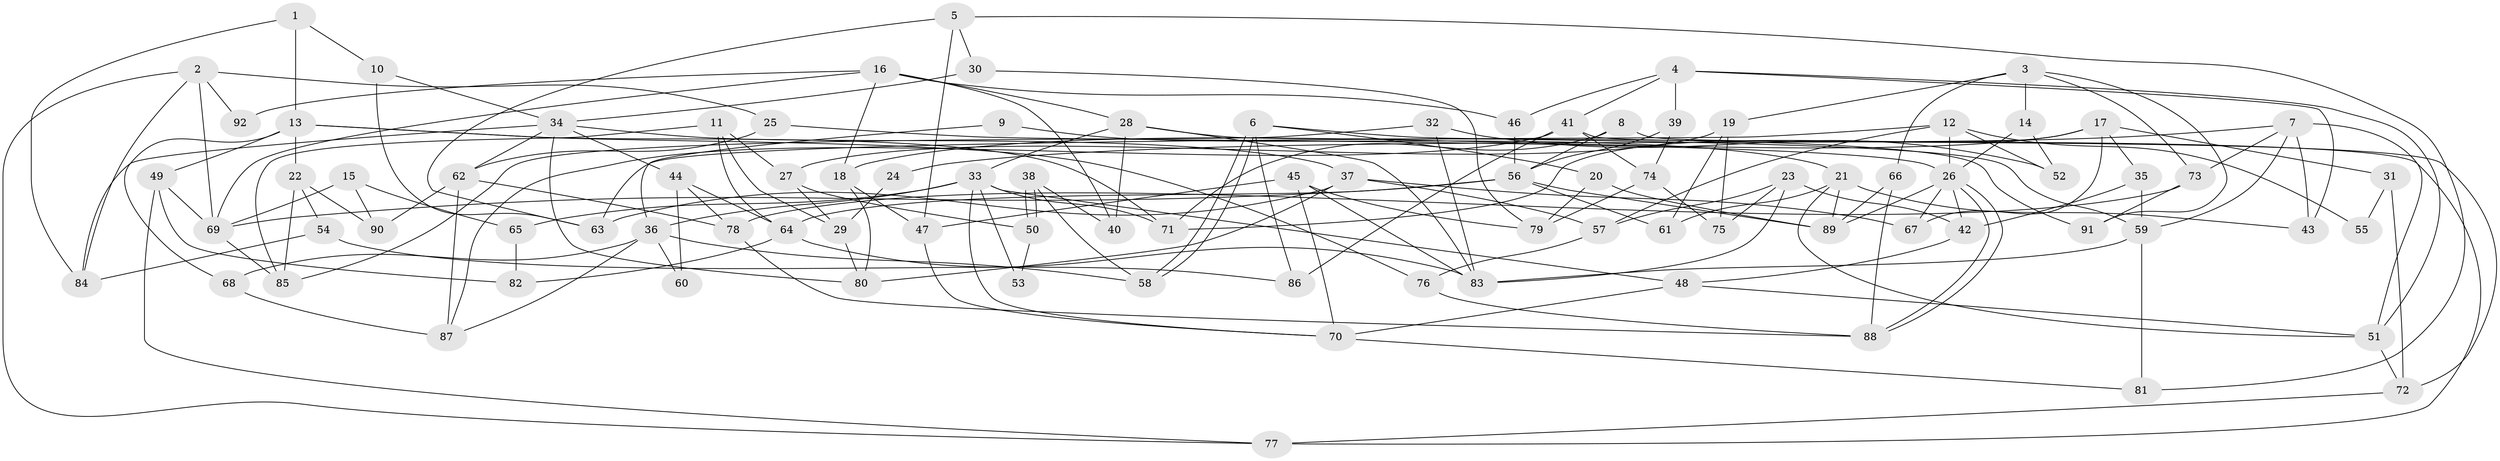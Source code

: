 // coarse degree distribution, {4: 0.2727272727272727, 2: 0.09090909090909091, 5: 0.2, 3: 0.2, 8: 0.03636363636363636, 7: 0.09090909090909091, 6: 0.07272727272727272, 9: 0.01818181818181818, 10: 0.01818181818181818}
// Generated by graph-tools (version 1.1) at 2025/52/03/04/25 21:52:40]
// undirected, 92 vertices, 184 edges
graph export_dot {
graph [start="1"]
  node [color=gray90,style=filled];
  1;
  2;
  3;
  4;
  5;
  6;
  7;
  8;
  9;
  10;
  11;
  12;
  13;
  14;
  15;
  16;
  17;
  18;
  19;
  20;
  21;
  22;
  23;
  24;
  25;
  26;
  27;
  28;
  29;
  30;
  31;
  32;
  33;
  34;
  35;
  36;
  37;
  38;
  39;
  40;
  41;
  42;
  43;
  44;
  45;
  46;
  47;
  48;
  49;
  50;
  51;
  52;
  53;
  54;
  55;
  56;
  57;
  58;
  59;
  60;
  61;
  62;
  63;
  64;
  65;
  66;
  67;
  68;
  69;
  70;
  71;
  72;
  73;
  74;
  75;
  76;
  77;
  78;
  79;
  80;
  81;
  82;
  83;
  84;
  85;
  86;
  87;
  88;
  89;
  90;
  91;
  92;
  1 -- 10;
  1 -- 13;
  1 -- 84;
  2 -- 84;
  2 -- 25;
  2 -- 69;
  2 -- 77;
  2 -- 92;
  3 -- 73;
  3 -- 19;
  3 -- 14;
  3 -- 66;
  3 -- 91;
  4 -- 51;
  4 -- 46;
  4 -- 39;
  4 -- 41;
  4 -- 43;
  5 -- 47;
  5 -- 30;
  5 -- 63;
  5 -- 81;
  6 -- 59;
  6 -- 58;
  6 -- 58;
  6 -- 20;
  6 -- 86;
  7 -- 43;
  7 -- 59;
  7 -- 24;
  7 -- 51;
  7 -- 73;
  8 -- 71;
  8 -- 56;
  8 -- 72;
  9 -- 36;
  9 -- 21;
  10 -- 34;
  10 -- 63;
  11 -- 85;
  11 -- 64;
  11 -- 27;
  11 -- 29;
  12 -- 26;
  12 -- 57;
  12 -- 52;
  12 -- 55;
  12 -- 63;
  13 -- 76;
  13 -- 71;
  13 -- 22;
  13 -- 49;
  13 -- 68;
  14 -- 52;
  14 -- 26;
  15 -- 69;
  15 -- 65;
  15 -- 90;
  16 -- 40;
  16 -- 69;
  16 -- 18;
  16 -- 28;
  16 -- 46;
  16 -- 92;
  17 -- 67;
  17 -- 18;
  17 -- 31;
  17 -- 35;
  17 -- 71;
  18 -- 80;
  18 -- 47;
  19 -- 61;
  19 -- 27;
  19 -- 75;
  20 -- 89;
  20 -- 79;
  21 -- 51;
  21 -- 89;
  21 -- 43;
  21 -- 61;
  22 -- 54;
  22 -- 85;
  22 -- 90;
  23 -- 83;
  23 -- 42;
  23 -- 57;
  23 -- 75;
  24 -- 29;
  25 -- 26;
  25 -- 62;
  26 -- 88;
  26 -- 88;
  26 -- 42;
  26 -- 67;
  26 -- 89;
  27 -- 29;
  27 -- 50;
  28 -- 33;
  28 -- 40;
  28 -- 83;
  28 -- 91;
  29 -- 80;
  30 -- 34;
  30 -- 79;
  31 -- 72;
  31 -- 55;
  32 -- 83;
  32 -- 85;
  32 -- 52;
  33 -- 48;
  33 -- 70;
  33 -- 36;
  33 -- 53;
  33 -- 65;
  33 -- 71;
  34 -- 44;
  34 -- 62;
  34 -- 37;
  34 -- 80;
  34 -- 84;
  35 -- 42;
  35 -- 59;
  36 -- 68;
  36 -- 58;
  36 -- 60;
  36 -- 87;
  37 -- 63;
  37 -- 57;
  37 -- 67;
  37 -- 80;
  38 -- 58;
  38 -- 50;
  38 -- 50;
  38 -- 40;
  39 -- 56;
  39 -- 74;
  41 -- 74;
  41 -- 77;
  41 -- 86;
  41 -- 87;
  42 -- 48;
  44 -- 64;
  44 -- 78;
  44 -- 60;
  45 -- 70;
  45 -- 79;
  45 -- 47;
  45 -- 83;
  46 -- 56;
  47 -- 70;
  48 -- 70;
  48 -- 51;
  49 -- 77;
  49 -- 69;
  49 -- 82;
  50 -- 53;
  51 -- 72;
  54 -- 84;
  54 -- 86;
  56 -- 89;
  56 -- 69;
  56 -- 61;
  56 -- 64;
  57 -- 76;
  59 -- 83;
  59 -- 81;
  62 -- 90;
  62 -- 87;
  62 -- 78;
  64 -- 83;
  64 -- 82;
  65 -- 82;
  66 -- 88;
  66 -- 89;
  68 -- 87;
  69 -- 85;
  70 -- 81;
  72 -- 77;
  73 -- 91;
  73 -- 78;
  74 -- 75;
  74 -- 79;
  76 -- 88;
  78 -- 88;
}
